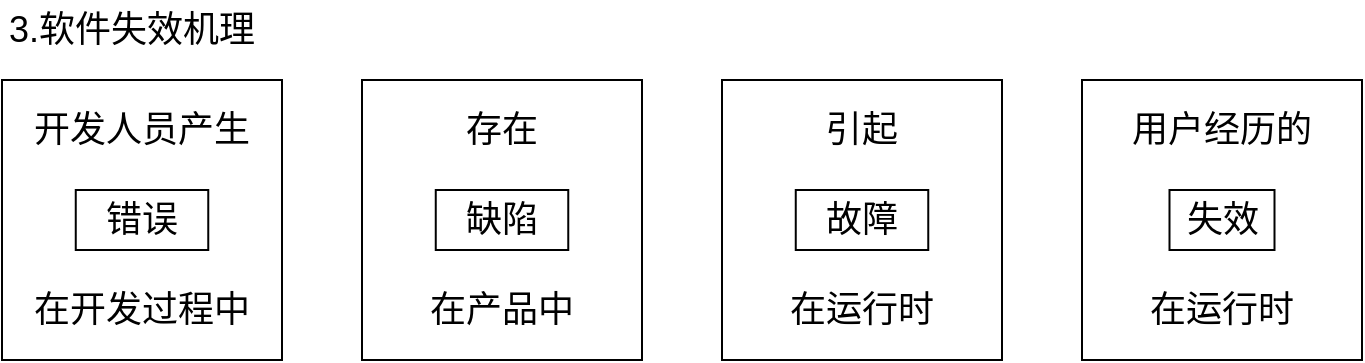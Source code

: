 <mxfile version="16.5.3" type="github">
  <diagram id="k7d90FoWIgRvxOmlKd5m" name="Page-1">
    <mxGraphModel dx="1422" dy="794" grid="1" gridSize="10" guides="1" tooltips="1" connect="1" arrows="1" fold="1" page="1" pageScale="1" pageWidth="827" pageHeight="1169" math="0" shadow="0">
      <root>
        <mxCell id="0" />
        <mxCell id="1" parent="0" />
        <mxCell id="7cub_eCkVqfX928UKXEj-3" value="" style="group;verticalAlign=middle;" parent="1" vertex="1" connectable="0">
          <mxGeometry x="40" y="80" width="140" height="140" as="geometry" />
        </mxCell>
        <mxCell id="7cub_eCkVqfX928UKXEj-1" value="" style="whiteSpace=wrap;html=1;aspect=fixed;" parent="7cub_eCkVqfX928UKXEj-3" vertex="1">
          <mxGeometry width="140" height="140" as="geometry" />
        </mxCell>
        <mxCell id="7cub_eCkVqfX928UKXEj-2" value="" style="rounded=0;whiteSpace=wrap;html=1;align=center;" parent="7cub_eCkVqfX928UKXEj-3" vertex="1">
          <mxGeometry x="43.75" y="55" width="52.5" height="30" as="geometry" />
        </mxCell>
        <mxCell id="-8SoeZNI6l04YqkJUM7f-1" value="开发人员产生" style="text;html=1;strokeColor=none;fillColor=none;align=center;verticalAlign=middle;whiteSpace=wrap;rounded=0;fontSize=18;" vertex="1" parent="7cub_eCkVqfX928UKXEj-3">
          <mxGeometry x="10" y="10" width="120" height="30" as="geometry" />
        </mxCell>
        <mxCell id="-8SoeZNI6l04YqkJUM7f-2" value="在开发过程中" style="text;html=1;strokeColor=none;fillColor=none;align=center;verticalAlign=middle;whiteSpace=wrap;rounded=0;fontSize=18;" vertex="1" parent="7cub_eCkVqfX928UKXEj-3">
          <mxGeometry x="10" y="100" width="120" height="30" as="geometry" />
        </mxCell>
        <mxCell id="-8SoeZNI6l04YqkJUM7f-3" value="" style="group;verticalAlign=middle;" vertex="1" connectable="0" parent="1">
          <mxGeometry x="40" y="80" width="140" height="140" as="geometry" />
        </mxCell>
        <mxCell id="-8SoeZNI6l04YqkJUM7f-4" value="" style="whiteSpace=wrap;html=1;aspect=fixed;" vertex="1" parent="-8SoeZNI6l04YqkJUM7f-3">
          <mxGeometry width="140" height="140" as="geometry" />
        </mxCell>
        <mxCell id="-8SoeZNI6l04YqkJUM7f-5" value="&lt;font style=&quot;font-size: 18px&quot;&gt;错误&lt;/font&gt;" style="rounded=0;whiteSpace=wrap;html=1;align=center;" vertex="1" parent="-8SoeZNI6l04YqkJUM7f-3">
          <mxGeometry x="36.88" y="55" width="66.25" height="30" as="geometry" />
        </mxCell>
        <mxCell id="-8SoeZNI6l04YqkJUM7f-6" value="开发人员产生" style="text;html=1;strokeColor=none;fillColor=none;align=center;verticalAlign=middle;whiteSpace=wrap;rounded=0;fontSize=18;" vertex="1" parent="-8SoeZNI6l04YqkJUM7f-3">
          <mxGeometry x="10" y="10" width="120" height="30" as="geometry" />
        </mxCell>
        <mxCell id="-8SoeZNI6l04YqkJUM7f-7" value="在开发过程中" style="text;html=1;strokeColor=none;fillColor=none;align=center;verticalAlign=middle;whiteSpace=wrap;rounded=0;fontSize=18;" vertex="1" parent="-8SoeZNI6l04YqkJUM7f-3">
          <mxGeometry x="10" y="100" width="120" height="30" as="geometry" />
        </mxCell>
        <mxCell id="-8SoeZNI6l04YqkJUM7f-23" value="" style="group;verticalAlign=middle;" vertex="1" connectable="0" parent="1">
          <mxGeometry x="40" y="80" width="140" height="140" as="geometry" />
        </mxCell>
        <mxCell id="-8SoeZNI6l04YqkJUM7f-24" value="" style="whiteSpace=wrap;html=1;aspect=fixed;" vertex="1" parent="-8SoeZNI6l04YqkJUM7f-23">
          <mxGeometry width="140" height="140" as="geometry" />
        </mxCell>
        <mxCell id="-8SoeZNI6l04YqkJUM7f-25" value="" style="rounded=0;whiteSpace=wrap;html=1;align=center;" vertex="1" parent="-8SoeZNI6l04YqkJUM7f-23">
          <mxGeometry x="43.75" y="55" width="52.5" height="30" as="geometry" />
        </mxCell>
        <mxCell id="-8SoeZNI6l04YqkJUM7f-26" value="开发人员产生" style="text;html=1;strokeColor=none;fillColor=none;align=center;verticalAlign=middle;whiteSpace=wrap;rounded=0;fontSize=18;" vertex="1" parent="-8SoeZNI6l04YqkJUM7f-23">
          <mxGeometry x="10" y="10" width="120" height="30" as="geometry" />
        </mxCell>
        <mxCell id="-8SoeZNI6l04YqkJUM7f-27" value="在开发过程中" style="text;html=1;strokeColor=none;fillColor=none;align=center;verticalAlign=middle;whiteSpace=wrap;rounded=0;fontSize=18;" vertex="1" parent="-8SoeZNI6l04YqkJUM7f-23">
          <mxGeometry x="10" y="100" width="120" height="30" as="geometry" />
        </mxCell>
        <mxCell id="-8SoeZNI6l04YqkJUM7f-28" value="" style="group;verticalAlign=middle;" vertex="1" connectable="0" parent="1">
          <mxGeometry x="40" y="80" width="140" height="140" as="geometry" />
        </mxCell>
        <mxCell id="-8SoeZNI6l04YqkJUM7f-29" value="" style="whiteSpace=wrap;html=1;aspect=fixed;" vertex="1" parent="-8SoeZNI6l04YqkJUM7f-28">
          <mxGeometry width="140" height="140" as="geometry" />
        </mxCell>
        <mxCell id="-8SoeZNI6l04YqkJUM7f-30" value="&lt;font style=&quot;font-size: 18px&quot;&gt;错误&lt;/font&gt;" style="rounded=0;whiteSpace=wrap;html=1;align=center;" vertex="1" parent="-8SoeZNI6l04YqkJUM7f-28">
          <mxGeometry x="36.88" y="55" width="66.25" height="30" as="geometry" />
        </mxCell>
        <mxCell id="-8SoeZNI6l04YqkJUM7f-31" value="开发人员产生" style="text;html=1;strokeColor=none;fillColor=none;align=center;verticalAlign=middle;whiteSpace=wrap;rounded=0;fontSize=18;" vertex="1" parent="-8SoeZNI6l04YqkJUM7f-28">
          <mxGeometry x="10" y="10" width="120" height="30" as="geometry" />
        </mxCell>
        <mxCell id="-8SoeZNI6l04YqkJUM7f-32" value="在开发过程中" style="text;html=1;strokeColor=none;fillColor=none;align=center;verticalAlign=middle;whiteSpace=wrap;rounded=0;fontSize=18;" vertex="1" parent="-8SoeZNI6l04YqkJUM7f-28">
          <mxGeometry x="10" y="100" width="120" height="30" as="geometry" />
        </mxCell>
        <mxCell id="-8SoeZNI6l04YqkJUM7f-33" value="" style="group;verticalAlign=middle;" vertex="1" connectable="0" parent="1">
          <mxGeometry x="580" y="80" width="140" height="140" as="geometry" />
        </mxCell>
        <mxCell id="-8SoeZNI6l04YqkJUM7f-34" value="" style="whiteSpace=wrap;html=1;aspect=fixed;" vertex="1" parent="-8SoeZNI6l04YqkJUM7f-33">
          <mxGeometry width="140" height="140" as="geometry" />
        </mxCell>
        <mxCell id="-8SoeZNI6l04YqkJUM7f-35" value="&lt;font style=&quot;font-size: 18px&quot;&gt;失效&lt;/font&gt;" style="rounded=0;whiteSpace=wrap;html=1;align=center;" vertex="1" parent="-8SoeZNI6l04YqkJUM7f-33">
          <mxGeometry x="43.75" y="55" width="52.5" height="30" as="geometry" />
        </mxCell>
        <mxCell id="-8SoeZNI6l04YqkJUM7f-36" value="用户经历的" style="text;html=1;strokeColor=none;fillColor=none;align=center;verticalAlign=middle;whiteSpace=wrap;rounded=0;fontSize=18;" vertex="1" parent="-8SoeZNI6l04YqkJUM7f-33">
          <mxGeometry x="10" y="10" width="120" height="30" as="geometry" />
        </mxCell>
        <mxCell id="-8SoeZNI6l04YqkJUM7f-37" value="在运行时" style="text;html=1;strokeColor=none;fillColor=none;align=center;verticalAlign=middle;whiteSpace=wrap;rounded=0;fontSize=18;" vertex="1" parent="-8SoeZNI6l04YqkJUM7f-33">
          <mxGeometry x="10" y="100" width="120" height="30" as="geometry" />
        </mxCell>
        <mxCell id="-8SoeZNI6l04YqkJUM7f-38" value="" style="group;verticalAlign=middle;" vertex="1" connectable="0" parent="1">
          <mxGeometry x="400" y="80" width="140" height="140" as="geometry" />
        </mxCell>
        <mxCell id="-8SoeZNI6l04YqkJUM7f-39" value="" style="whiteSpace=wrap;html=1;aspect=fixed;" vertex="1" parent="-8SoeZNI6l04YqkJUM7f-38">
          <mxGeometry width="140" height="140" as="geometry" />
        </mxCell>
        <mxCell id="-8SoeZNI6l04YqkJUM7f-40" value="&lt;span style=&quot;font-size: 18px&quot;&gt;故障&lt;/span&gt;" style="rounded=0;whiteSpace=wrap;html=1;align=center;" vertex="1" parent="-8SoeZNI6l04YqkJUM7f-38">
          <mxGeometry x="36.88" y="55" width="66.25" height="30" as="geometry" />
        </mxCell>
        <mxCell id="-8SoeZNI6l04YqkJUM7f-41" value="引起" style="text;html=1;strokeColor=none;fillColor=none;align=center;verticalAlign=middle;whiteSpace=wrap;rounded=0;fontSize=18;" vertex="1" parent="-8SoeZNI6l04YqkJUM7f-38">
          <mxGeometry x="10" y="10" width="120" height="30" as="geometry" />
        </mxCell>
        <mxCell id="-8SoeZNI6l04YqkJUM7f-42" value="在运行时" style="text;html=1;strokeColor=none;fillColor=none;align=center;verticalAlign=middle;whiteSpace=wrap;rounded=0;fontSize=18;" vertex="1" parent="-8SoeZNI6l04YqkJUM7f-38">
          <mxGeometry x="10" y="100" width="120" height="30" as="geometry" />
        </mxCell>
        <mxCell id="-8SoeZNI6l04YqkJUM7f-43" value="" style="group;verticalAlign=middle;" vertex="1" connectable="0" parent="1">
          <mxGeometry x="220" y="80" width="140" height="140" as="geometry" />
        </mxCell>
        <mxCell id="-8SoeZNI6l04YqkJUM7f-44" value="" style="whiteSpace=wrap;html=1;aspect=fixed;" vertex="1" parent="-8SoeZNI6l04YqkJUM7f-43">
          <mxGeometry width="140" height="140" as="geometry" />
        </mxCell>
        <mxCell id="-8SoeZNI6l04YqkJUM7f-45" value="" style="rounded=0;whiteSpace=wrap;html=1;align=center;" vertex="1" parent="-8SoeZNI6l04YqkJUM7f-43">
          <mxGeometry x="43.75" y="55" width="52.5" height="30" as="geometry" />
        </mxCell>
        <mxCell id="-8SoeZNI6l04YqkJUM7f-46" value="开发人员产生" style="text;html=1;strokeColor=none;fillColor=none;align=center;verticalAlign=middle;whiteSpace=wrap;rounded=0;fontSize=18;" vertex="1" parent="-8SoeZNI6l04YqkJUM7f-43">
          <mxGeometry x="10" y="10" width="120" height="30" as="geometry" />
        </mxCell>
        <mxCell id="-8SoeZNI6l04YqkJUM7f-47" value="在开发过程中" style="text;html=1;strokeColor=none;fillColor=none;align=center;verticalAlign=middle;whiteSpace=wrap;rounded=0;fontSize=18;" vertex="1" parent="-8SoeZNI6l04YqkJUM7f-43">
          <mxGeometry x="10" y="100" width="120" height="30" as="geometry" />
        </mxCell>
        <mxCell id="-8SoeZNI6l04YqkJUM7f-48" value="" style="group;verticalAlign=middle;" vertex="1" connectable="0" parent="1">
          <mxGeometry x="220" y="80" width="140" height="140" as="geometry" />
        </mxCell>
        <mxCell id="-8SoeZNI6l04YqkJUM7f-49" value="" style="whiteSpace=wrap;html=1;aspect=fixed;" vertex="1" parent="-8SoeZNI6l04YqkJUM7f-48">
          <mxGeometry width="140" height="140" as="geometry" />
        </mxCell>
        <mxCell id="-8SoeZNI6l04YqkJUM7f-50" value="&lt;span style=&quot;font-size: 18px&quot;&gt;缺陷&lt;/span&gt;" style="rounded=0;whiteSpace=wrap;html=1;align=center;" vertex="1" parent="-8SoeZNI6l04YqkJUM7f-48">
          <mxGeometry x="36.88" y="55" width="66.25" height="30" as="geometry" />
        </mxCell>
        <mxCell id="-8SoeZNI6l04YqkJUM7f-51" value="存在" style="text;html=1;strokeColor=none;fillColor=none;align=center;verticalAlign=middle;whiteSpace=wrap;rounded=0;fontSize=18;" vertex="1" parent="-8SoeZNI6l04YqkJUM7f-48">
          <mxGeometry x="10" y="10" width="120" height="30" as="geometry" />
        </mxCell>
        <mxCell id="-8SoeZNI6l04YqkJUM7f-52" value="在产品中" style="text;html=1;strokeColor=none;fillColor=none;align=center;verticalAlign=middle;whiteSpace=wrap;rounded=0;fontSize=18;" vertex="1" parent="-8SoeZNI6l04YqkJUM7f-48">
          <mxGeometry x="10" y="100" width="120" height="30" as="geometry" />
        </mxCell>
        <mxCell id="-8SoeZNI6l04YqkJUM7f-53" value="3.软件失效机理" style="text;html=1;strokeColor=none;fillColor=none;align=center;verticalAlign=middle;whiteSpace=wrap;rounded=0;fontSize=18;" vertex="1" parent="1">
          <mxGeometry x="40" y="40" width="130" height="30" as="geometry" />
        </mxCell>
      </root>
    </mxGraphModel>
  </diagram>
</mxfile>

